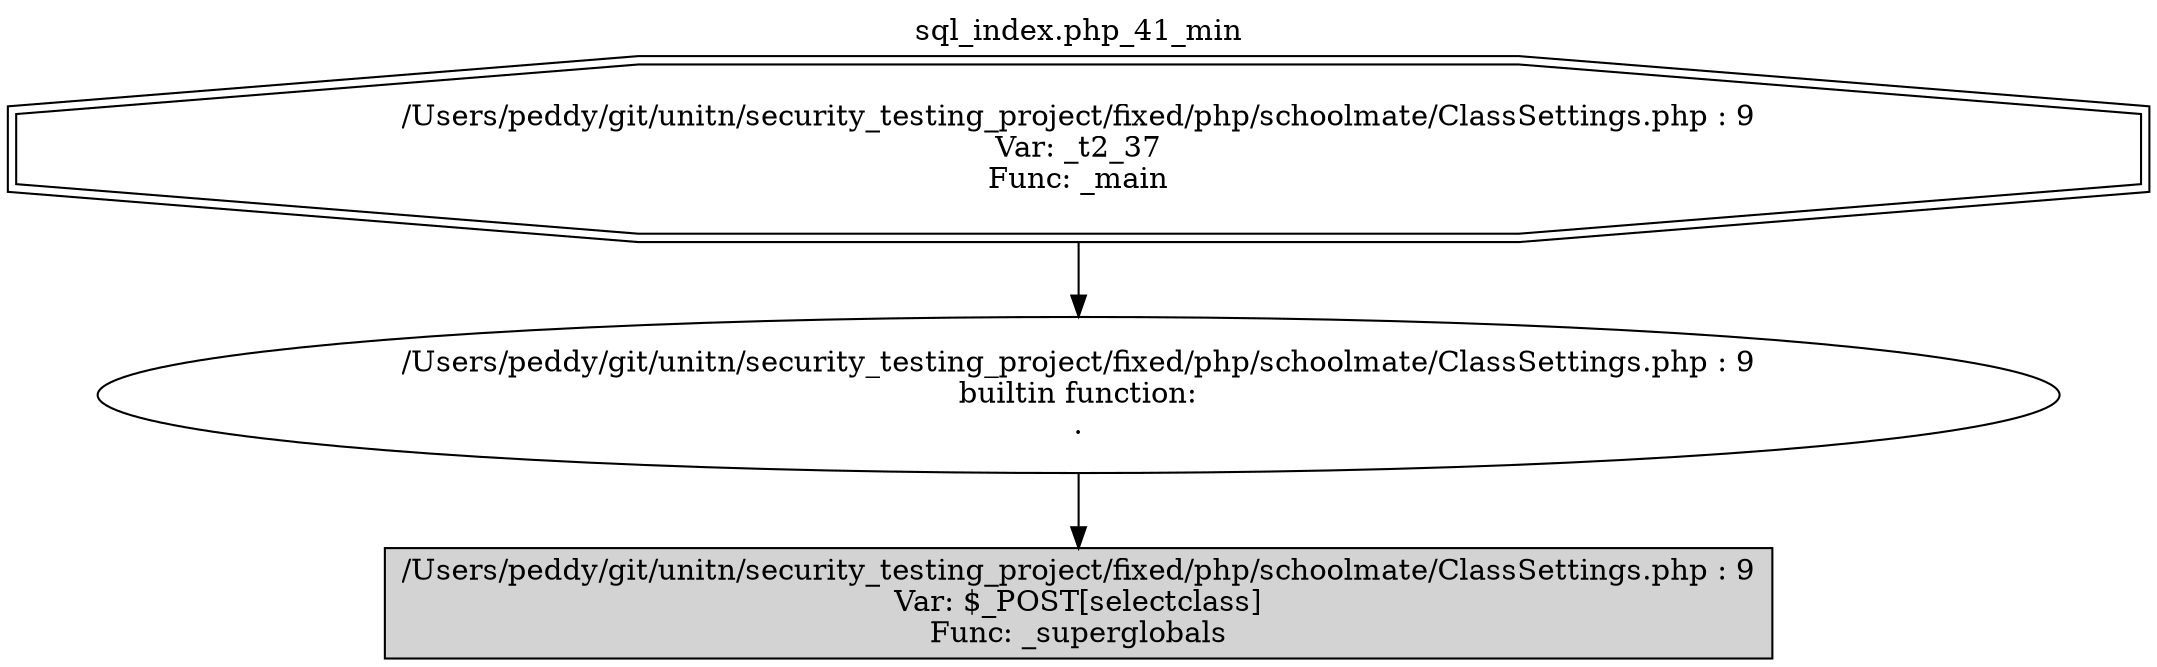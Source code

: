 digraph cfg {
  label="sql_index.php_41_min";
  labelloc=t;
  n1 [shape=doubleoctagon, label="/Users/peddy/git/unitn/security_testing_project/fixed/php/schoolmate/ClassSettings.php : 9\nVar: _t2_37\nFunc: _main\n"];
  n2 [shape=ellipse, label="/Users/peddy/git/unitn/security_testing_project/fixed/php/schoolmate/ClassSettings.php : 9\nbuiltin function:\n.\n"];
  n3 [shape=box, label="/Users/peddy/git/unitn/security_testing_project/fixed/php/schoolmate/ClassSettings.php : 9\nVar: $_POST[selectclass]\nFunc: _superglobals\n",style=filled];
  n1 -> n2;
  n2 -> n3;
}
